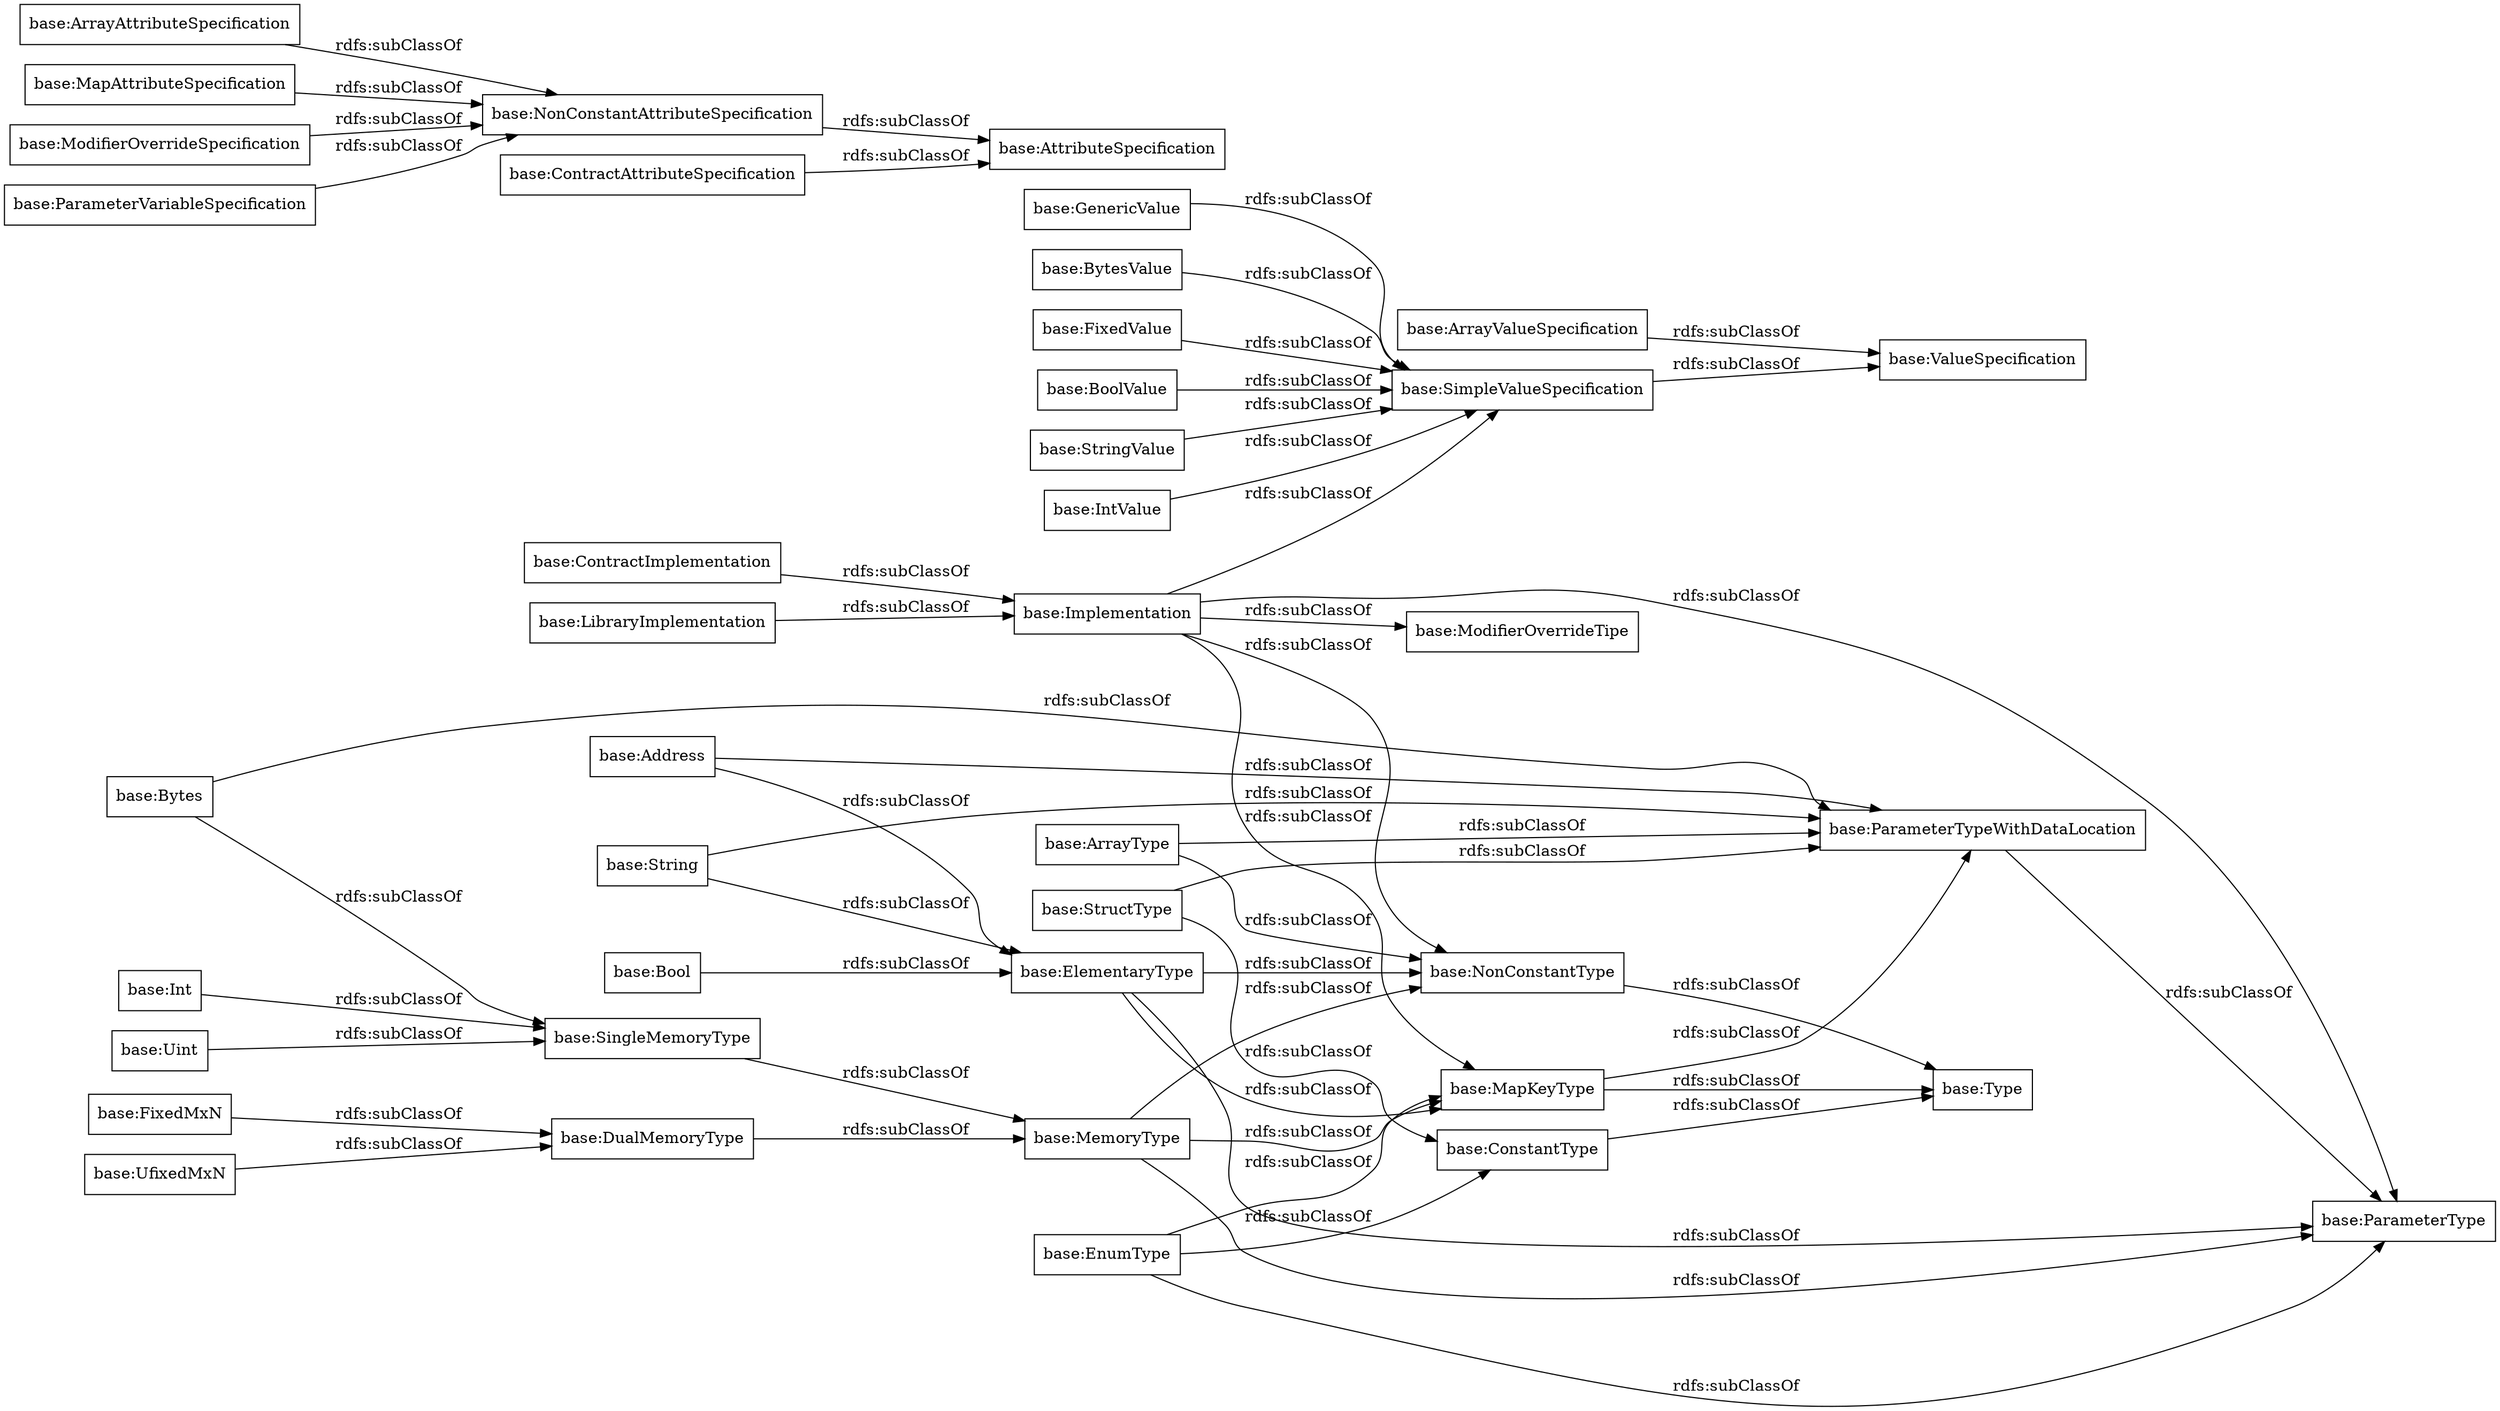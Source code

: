 digraph ar2dtool_diagram { 
rankdir=LR;
size="1000"
node [shape = rectangle, color="black"]; "base:BoolValue" "base:ParameterTypeWithDataLocation" "base:ArrayAttributeSpecification" "base:StringValue" "base:SimpleValueSpecification" "base:ModifierOverrideTipe" "base:MapAttributeSpecification" "base:Uint" "base:NonConstantAttributeSpecification" "base:Bool" "base:ContractImplementation" "base:ContractAttributeSpecification" "base:FixedMxN" "base:ElementaryType" "base:Int" "base:ArrayType" "base:ArrayValueSpecification" "base:ConstantType" "base:ModifierOverrideSpecification" "base:ParameterType" "base:String" "base:IntValue" "base:Type" "base:DualMemoryType" "base:NonConstantType" "base:GenericValue" "base:Implementation" "base:SingleMemoryType" "base:StructType" "base:MapKeyType" "base:MemoryType" "base:ValueSpecification" "base:BytesValue" "base:ParameterVariableSpecification" "base:AttributeSpecification" "base:Address" "base:LibraryImplementation" "base:EnumType" "base:UfixedMxN" "base:FixedValue" "base:Bytes" ; /*classes style*/
	"base:BoolValue" -> "base:SimpleValueSpecification" [ label = "rdfs:subClassOf" ];
	"base:ArrayAttributeSpecification" -> "base:NonConstantAttributeSpecification" [ label = "rdfs:subClassOf" ];
	"base:EnumType" -> "base:ParameterType" [ label = "rdfs:subClassOf" ];
	"base:EnumType" -> "base:MapKeyType" [ label = "rdfs:subClassOf" ];
	"base:EnumType" -> "base:ConstantType" [ label = "rdfs:subClassOf" ];
	"base:LibraryImplementation" -> "base:Implementation" [ label = "rdfs:subClassOf" ];
	"base:NonConstantType" -> "base:Type" [ label = "rdfs:subClassOf" ];
	"base:Implementation" -> "base:SimpleValueSpecification" [ label = "rdfs:subClassOf" ];
	"base:Implementation" -> "base:ParameterType" [ label = "rdfs:subClassOf" ];
	"base:Implementation" -> "base:NonConstantType" [ label = "rdfs:subClassOf" ];
	"base:Implementation" -> "base:ModifierOverrideTipe" [ label = "rdfs:subClassOf" ];
	"base:Implementation" -> "base:MapKeyType" [ label = "rdfs:subClassOf" ];
	"base:ParameterTypeWithDataLocation" -> "base:ParameterType" [ label = "rdfs:subClassOf" ];
	"base:FixedMxN" -> "base:DualMemoryType" [ label = "rdfs:subClassOf" ];
	"base:ContractAttributeSpecification" -> "base:AttributeSpecification" [ label = "rdfs:subClassOf" ];
	"base:MapKeyType" -> "base:Type" [ label = "rdfs:subClassOf" ];
	"base:MapKeyType" -> "base:ParameterTypeWithDataLocation" [ label = "rdfs:subClassOf" ];
	"base:ParameterVariableSpecification" -> "base:NonConstantAttributeSpecification" [ label = "rdfs:subClassOf" ];
	"base:ElementaryType" -> "base:ParameterType" [ label = "rdfs:subClassOf" ];
	"base:ElementaryType" -> "base:NonConstantType" [ label = "rdfs:subClassOf" ];
	"base:ElementaryType" -> "base:MapKeyType" [ label = "rdfs:subClassOf" ];
	"base:StructType" -> "base:ParameterTypeWithDataLocation" [ label = "rdfs:subClassOf" ];
	"base:StructType" -> "base:ConstantType" [ label = "rdfs:subClassOf" ];
	"base:MemoryType" -> "base:ParameterType" [ label = "rdfs:subClassOf" ];
	"base:MemoryType" -> "base:NonConstantType" [ label = "rdfs:subClassOf" ];
	"base:MemoryType" -> "base:MapKeyType" [ label = "rdfs:subClassOf" ];
	"base:UfixedMxN" -> "base:DualMemoryType" [ label = "rdfs:subClassOf" ];
	"base:ModifierOverrideSpecification" -> "base:NonConstantAttributeSpecification" [ label = "rdfs:subClassOf" ];
	"base:Bool" -> "base:ElementaryType" [ label = "rdfs:subClassOf" ];
	"base:SingleMemoryType" -> "base:MemoryType" [ label = "rdfs:subClassOf" ];
	"base:Int" -> "base:SingleMemoryType" [ label = "rdfs:subClassOf" ];
	"base:Bytes" -> "base:SingleMemoryType" [ label = "rdfs:subClassOf" ];
	"base:Bytes" -> "base:ParameterTypeWithDataLocation" [ label = "rdfs:subClassOf" ];
	"base:String" -> "base:ParameterTypeWithDataLocation" [ label = "rdfs:subClassOf" ];
	"base:String" -> "base:ElementaryType" [ label = "rdfs:subClassOf" ];
	"base:ArrayType" -> "base:ParameterTypeWithDataLocation" [ label = "rdfs:subClassOf" ];
	"base:ArrayType" -> "base:NonConstantType" [ label = "rdfs:subClassOf" ];
	"base:FixedValue" -> "base:SimpleValueSpecification" [ label = "rdfs:subClassOf" ];
	"base:IntValue" -> "base:SimpleValueSpecification" [ label = "rdfs:subClassOf" ];
	"base:Uint" -> "base:SingleMemoryType" [ label = "rdfs:subClassOf" ];
	"base:ConstantType" -> "base:Type" [ label = "rdfs:subClassOf" ];
	"base:ContractImplementation" -> "base:Implementation" [ label = "rdfs:subClassOf" ];
	"base:ArrayValueSpecification" -> "base:ValueSpecification" [ label = "rdfs:subClassOf" ];
	"base:Address" -> "base:ParameterTypeWithDataLocation" [ label = "rdfs:subClassOf" ];
	"base:Address" -> "base:ElementaryType" [ label = "rdfs:subClassOf" ];
	"base:GenericValue" -> "base:SimpleValueSpecification" [ label = "rdfs:subClassOf" ];
	"base:BytesValue" -> "base:SimpleValueSpecification" [ label = "rdfs:subClassOf" ];
	"base:DualMemoryType" -> "base:MemoryType" [ label = "rdfs:subClassOf" ];
	"base:SimpleValueSpecification" -> "base:ValueSpecification" [ label = "rdfs:subClassOf" ];
	"base:MapAttributeSpecification" -> "base:NonConstantAttributeSpecification" [ label = "rdfs:subClassOf" ];
	"base:NonConstantAttributeSpecification" -> "base:AttributeSpecification" [ label = "rdfs:subClassOf" ];
	"base:StringValue" -> "base:SimpleValueSpecification" [ label = "rdfs:subClassOf" ];

}
